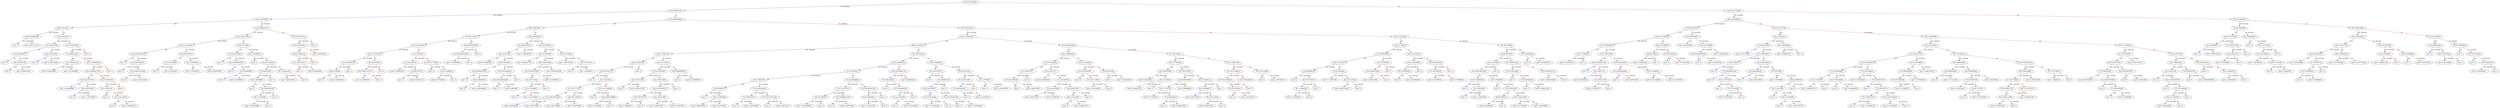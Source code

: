 digraph {
	graph [rankdir=UT]
	0 [label="f5<0.502143264"]
	0 -> 1 [label="yes, missing" color="#0000FF"]
	0 -> 2 [label=no color="#FF0000"]
	1 [label="f7<0.657963216"]
	1 -> 3 [label="yes, missing" color="#0000FF"]
	1 -> 4 [label=no color="#FF0000"]
	3 [label="f3<0.214875892"]
	3 -> 7 [label=yes color="#0000FF"]
	3 -> 8 [label="no, missing" color="#FF0000"]
	7 [label="f6<0.104142271"]
	7 -> 15 [label="yes, missing" color="#0000FF"]
	7 -> 16 [label=no color="#FF0000"]
	15 [label="f4<0.0025660228"]
	15 -> 31 [label="yes, missing" color="#0000FF"]
	15 -> 32 [label=no color="#FF0000"]
	31 [label="leaf=-0"]
	32 [label="leaf=0.0921112373"]
	16 [label="f12<94.6195755"]
	16 -> 33 [label="yes, missing" color="#0000FF"]
	16 -> 34 [label=no color="#FF0000"]
	33 [label="f7<0.64074558"]
	33 -> 63 [label=yes color="#0000FF"]
	33 -> 64 [label="no, missing" color="#FF0000"]
	63 [label="f5<0.265566915"]
	63 -> 117 [label=yes color="#0000FF"]
	63 -> 118 [label="no, missing" color="#FF0000"]
	117 [label="leaf=-0"]
	118 [label="f12<40.6219788"]
	118 -> 197 [label=yes color="#0000FF"]
	118 -> 198 [label="no, missing" color="#FF0000"]
	197 [label="leaf=-0"]
	198 [label="leaf=-0.285433561"]
	64 [label="f9<-4.81232786"]
	64 -> 119 [label=yes color="#0000FF"]
	64 -> 120 [label="no, missing" color="#FF0000"]
	119 [label="leaf=-0"]
	120 [label="leaf=0.0245702602"]
	34 [label="f4<0.124941684"]
	34 -> 65 [label="yes, missing" color="#0000FF"]
	34 -> 66 [label=no color="#FF0000"]
	65 [label="f7<0.600331247"]
	65 -> 121 [label=yes color="#0000FF"]
	65 -> 122 [label="no, missing" color="#FF0000"]
	121 [label="f5<0.356188118"]
	121 -> 199 [label="yes, missing" color="#0000FF"]
	121 -> 200 [label=no color="#FF0000"]
	199 [label="leaf=-0.443456978"]
	200 [label="leaf=-0.411920488"]
	122 [label="f4<0.0743989348"]
	122 -> 201 [label="yes, missing" color="#0000FF"]
	122 -> 202 [label=no color="#FF0000"]
	201 [label="f10<0.00948575232"]
	201 -> 285 [label=yes color="#0000FF"]
	201 -> 286 [label="no, missing" color="#FF0000"]
	285 [label="f4<0.0421357155"]
	285 -> 393 [label=yes color="#0000FF"]
	285 -> 394 [label="no, missing" color="#FF0000"]
	393 [label="leaf=-0.400959998"]
	394 [label="f6<0.267795593"]
	394 -> 469 [label="yes, missing" color="#0000FF"]
	394 -> 470 [label=no color="#FF0000"]
	469 [label="leaf=-0"]
	470 [label="leaf=-0.178155646"]
	286 [label="f4<0.025585169"]
	286 -> 395 [label="yes, missing" color="#0000FF"]
	286 -> 396 [label=no color="#FF0000"]
	395 [label="f6<0.15812324"]
	395 -> 471 [label=yes color="#0000FF"]
	395 -> 472 [label="no, missing" color="#FF0000"]
	471 [label="leaf=-0"]
	472 [label="f12<116.153419"]
	472 -> 527 [label=yes color="#0000FF"]
	472 -> 528 [label="no, missing" color="#FF0000"]
	527 [label="leaf=-0"]
	528 [label="leaf=-0.308493912"]
	396 [label="leaf=-0"]
	202 [label="leaf=-0"]
	66 [label="leaf=-0"]
	8 [label="f4<0.0939463377"]
	8 -> 17 [label="yes, missing" color="#0000FF"]
	8 -> 18 [label=no color="#FF0000"]
	17 [label="f5<0.225357443"]
	17 -> 35 [label="yes, missing" color="#0000FF"]
	17 -> 36 [label=no color="#FF0000"]
	35 [label="f6<0.114118338"]
	35 -> 67 [label=yes color="#0000FF"]
	35 -> 68 [label="no, missing" color="#FF0000"]
	67 [label="f4<0.00109207188"]
	67 -> 123 [label=yes color="#0000FF"]
	67 -> 124 [label="no, missing" color="#FF0000"]
	123 [label="leaf=-0"]
	124 [label="f12<244.068787"]
	124 -> 203 [label="yes, missing" color="#0000FF"]
	124 -> 204 [label=no color="#FF0000"]
	203 [label="leaf=-0"]
	204 [label="f10<0.000515813881"]
	204 -> 287 [label="yes, missing" color="#0000FF"]
	204 -> 288 [label=no color="#FF0000"]
	287 [label="leaf=-0"]
	288 [label="leaf=0.332223356"]
	68 [label="f0<198.455414"]
	68 -> 125 [label=yes color="#0000FF"]
	68 -> 126 [label="no, missing" color="#FF0000"]
	125 [label="f7<0.552236497"]
	125 -> 205 [label="yes, missing" color="#0000FF"]
	125 -> 206 [label=no color="#FF0000"]
	205 [label="leaf=-0"]
	206 [label="leaf=0.183328971"]
	126 [label="f9<-5.38350534"]
	126 -> 207 [label=yes color="#0000FF"]
	126 -> 208 [label="no, missing" color="#FF0000"]
	207 [label="leaf=-0.126766875"]
	208 [label="leaf=0.0042576897"]
	36 [label="f0<87.3213882"]
	36 -> 69 [label=yes color="#0000FF"]
	36 -> 70 [label="no, missing" color="#FF0000"]
	69 [label="f7<0.612362564"]
	69 -> 127 [label=yes color="#0000FF"]
	69 -> 128 [label="no, missing" color="#FF0000"]
	127 [label="leaf=-0"]
	128 [label="f4<0.00606654957"]
	128 -> 209 [label=yes color="#0000FF"]
	128 -> 210 [label="no, missing" color="#FF0000"]
	209 [label="leaf=-0"]
	210 [label="f3<0.445685089"]
	210 -> 289 [label=yes color="#0000FF"]
	210 -> 290 [label="no, missing" color="#FF0000"]
	289 [label="leaf=-0"]
	290 [label="leaf=0.321066827"]
	70 [label="f6<0.155399531"]
	70 -> 129 [label="yes, missing" color="#0000FF"]
	70 -> 130 [label=no color="#FF0000"]
	129 [label="leaf=-0"]
	130 [label="f0<231.885635"]
	130 -> 211 [label="yes, missing" color="#0000FF"]
	130 -> 212 [label=no color="#FF0000"]
	211 [label="f7<0.64074558"]
	211 -> 291 [label="yes, missing" color="#0000FF"]
	211 -> 292 [label=no color="#FF0000"]
	291 [label="f6<0.190856069"]
	291 -> 397 [label=yes color="#0000FF"]
	291 -> 398 [label="no, missing" color="#FF0000"]
	397 [label="leaf=-0"]
	398 [label="f4<0.0647801682"]
	398 -> 473 [label="yes, missing" color="#0000FF"]
	398 -> 474 [label=no color="#FF0000"]
	473 [label="f9<-1.51458406"]
	473 -> 529 [label="yes, missing" color="#0000FF"]
	473 -> 530 [label=no color="#FF0000"]
	529 [label="leaf=-0.356676966"]
	530 [label="leaf=-0"]
	474 [label="leaf=-0"]
	292 [label="leaf=-0"]
	212 [label="f9<-3.90394449"]
	212 -> 293 [label="yes, missing" color="#0000FF"]
	212 -> 294 [label=no color="#FF0000"]
	293 [label="leaf=-0.401010424"]
	294 [label="leaf=-0"]
	18 [label="f12<5697.84131"]
	18 -> 37 [label="yes, missing" color="#0000FF"]
	18 -> 38 [label=no color="#FF0000"]
	37 [label="f4<0.154405951"]
	37 -> 71 [label=yes color="#0000FF"]
	37 -> 72 [label="no, missing" color="#FF0000"]
	71 [label="f6<0.414928138"]
	71 -> 131 [label="yes, missing" color="#0000FF"]
	71 -> 132 [label=no color="#FF0000"]
	131 [label="f3<0.282132357"]
	131 -> 213 [label="yes, missing" color="#0000FF"]
	131 -> 214 [label=no color="#FF0000"]
	213 [label="leaf=-0"]
	214 [label="leaf=0.232828498"]
	132 [label="leaf=-0"]
	72 [label="leaf=0.395578384"]
	38 [label="leaf=-0"]
	4 [label="f3<0.00285699428"]
	4 -> 9 [label=yes color="#0000FF"]
	4 -> 10 [label="no, missing" color="#FF0000"]
	9 [label="f6<0.109979011"]
	9 -> 19 [label="yes, missing" color="#0000FF"]
	9 -> 20 [label=no color="#FF0000"]
	19 [label="f12<563.512451"]
	19 -> 39 [label="yes, missing" color="#0000FF"]
	19 -> 40 [label=no color="#FF0000"]
	39 [label="f0<212.697525"]
	39 -> 73 [label="yes, missing" color="#0000FF"]
	39 -> 74 [label=no color="#FF0000"]
	73 [label="f12<157.823029"]
	73 -> 133 [label="yes, missing" color="#0000FF"]
	73 -> 134 [label=no color="#FF0000"]
	133 [label="f7<0.794355154"]
	133 -> 215 [label="yes, missing" color="#0000FF"]
	133 -> 216 [label=no color="#FF0000"]
	215 [label="f0<64.4129486"]
	215 -> 295 [label=yes color="#0000FF"]
	215 -> 296 [label="no, missing" color="#FF0000"]
	295 [label="leaf=-0"]
	296 [label="leaf=0.244683295"]
	216 [label="leaf=-0"]
	134 [label="f0<208.070953"]
	134 -> 217 [label="yes, missing" color="#0000FF"]
	134 -> 218 [label=no color="#FF0000"]
	217 [label="f4<0.00091414724"]
	217 -> 297 [label=yes color="#0000FF"]
	217 -> 298 [label="no, missing" color="#FF0000"]
	297 [label="leaf=-0.149399415"]
	298 [label="leaf=-0"]
	218 [label="leaf=-0"]
	74 [label="f7<0.8029477"]
	74 -> 135 [label="yes, missing" color="#0000FF"]
	74 -> 136 [label=no color="#FF0000"]
	135 [label="f12<204.865143"]
	135 -> 219 [label="yes, missing" color="#0000FF"]
	135 -> 220 [label=no color="#FF0000"]
	219 [label="leaf=0.378943056"]
	220 [label="f0<249.181702"]
	220 -> 299 [label="yes, missing" color="#0000FF"]
	220 -> 300 [label=no color="#FF0000"]
	299 [label="leaf=-0"]
	300 [label="leaf=0.297191143"]
	136 [label="f3<0.00131776405"]
	136 -> 221 [label="yes, missing" color="#0000FF"]
	136 -> 222 [label=no color="#FF0000"]
	221 [label="leaf=-0"]
	222 [label="f12<357.898529"]
	222 -> 301 [label="yes, missing" color="#0000FF"]
	222 -> 302 [label=no color="#FF0000"]
	301 [label="leaf=0.197950229"]
	302 [label="leaf=-0"]
	40 [label="f3<0.00165287009"]
	40 -> 75 [label="yes, missing" color="#0000FF"]
	40 -> 76 [label=no color="#FF0000"]
	75 [label="f4<0.000540323905"]
	75 -> 137 [label="yes, missing" color="#0000FF"]
	75 -> 138 [label=no color="#FF0000"]
	137 [label="leaf=-0.257559448"]
	138 [label="leaf=-0"]
	76 [label="leaf=-0"]
	20 [label="f12<64.6858978"]
	20 -> 41 [label="yes, missing" color="#0000FF"]
	20 -> 42 [label=no color="#FF0000"]
	41 [label="f7<0.800729275"]
	41 -> 77 [label=yes color="#0000FF"]
	41 -> 78 [label="no, missing" color="#FF0000"]
	77 [label="f12<33.001152"]
	77 -> 139 [label=yes color="#0000FF"]
	77 -> 140 [label="no, missing" color="#FF0000"]
	139 [label="leaf=0.278066278"]
	140 [label="f0<85.4499054"]
	140 -> 223 [label=yes color="#0000FF"]
	140 -> 224 [label="no, missing" color="#FF0000"]
	223 [label="f4<0.000480530318"]
	223 -> 303 [label=yes color="#0000FF"]
	223 -> 304 [label="no, missing" color="#FF0000"]
	303 [label="leaf=-0"]
	304 [label="f6<0.184999079"]
	304 -> 399 [label=yes color="#0000FF"]
	304 -> 400 [label="no, missing" color="#FF0000"]
	399 [label="leaf=-0"]
	400 [label="leaf=-0.0815592632"]
	224 [label="f4<0.00128385425"]
	224 -> 305 [label="yes, missing" color="#0000FF"]
	224 -> 306 [label=no color="#FF0000"]
	305 [label="f4<0.000294942409"]
	305 -> 401 [label=yes color="#0000FF"]
	305 -> 402 [label="no, missing" color="#FF0000"]
	401 [label="leaf=-0"]
	402 [label="leaf=0.14863959"]
	306 [label="leaf=-0"]
	78 [label="leaf=-0.328861207"]
	42 [label="f12<169.650253"]
	42 -> 79 [label="yes, missing" color="#0000FF"]
	42 -> 80 [label=no color="#FF0000"]
	79 [label="f11<79.1487503"]
	79 -> 141 [label=yes color="#0000FF"]
	79 -> 142 [label="no, missing" color="#FF0000"]
	141 [label="leaf=-0.282627702"]
	142 [label="f6<0.294954449"]
	142 -> 225 [label="yes, missing" color="#0000FF"]
	142 -> 226 [label=no color="#FF0000"]
	225 [label="f3<0.00165287009"]
	225 -> 307 [label=yes color="#0000FF"]
	225 -> 308 [label="no, missing" color="#FF0000"]
	307 [label="f0<184.733826"]
	307 -> 403 [label="yes, missing" color="#0000FF"]
	307 -> 404 [label=no color="#FF0000"]
	403 [label="f11<116.108963"]
	403 -> 475 [label=yes color="#0000FF"]
	403 -> 476 [label="no, missing" color="#FF0000"]
	475 [label="leaf=-0"]
	476 [label="leaf=-0.130148843"]
	404 [label="leaf=-0"]
	308 [label="leaf=0.0135660553"]
	226 [label="leaf=-0.0893381536"]
	80 [label="f0<184.733826"]
	80 -> 143 [label="yes, missing" color="#0000FF"]
	80 -> 144 [label=no color="#FF0000"]
	143 [label="leaf=-0.392701238"]
	144 [label="f12<703.913147"]
	144 -> 227 [label="yes, missing" color="#0000FF"]
	144 -> 228 [label=no color="#FF0000"]
	227 [label="leaf=-0"]
	228 [label="leaf=-0.32984075"]
	10 [label="f6<0.360725611"]
	10 -> 21 [label="yes, missing" color="#0000FF"]
	10 -> 22 [label=no color="#FF0000"]
	21 [label="f4<0.0128029557"]
	21 -> 43 [label=yes color="#0000FF"]
	21 -> 44 [label="no, missing" color="#FF0000"]
	43 [label="f6<0.211629078"]
	43 -> 81 [label="yes, missing" color="#0000FF"]
	43 -> 82 [label=no color="#FF0000"]
	81 [label="f5<0.115995146"]
	81 -> 145 [label=yes color="#0000FF"]
	81 -> 146 [label="no, missing" color="#FF0000"]
	145 [label="f12<22340.8457"]
	145 -> 229 [label="yes, missing" color="#0000FF"]
	145 -> 230 [label=no color="#FF0000"]
	229 [label="f7<0.671652734"]
	229 -> 309 [label="yes, missing" color="#0000FF"]
	229 -> 310 [label=no color="#FF0000"]
	309 [label="leaf=-0"]
	310 [label="f11<581.84021"]
	310 -> 405 [label="yes, missing" color="#0000FF"]
	310 -> 406 [label=no color="#FF0000"]
	405 [label="f11<191.717514"]
	405 -> 477 [label=yes color="#0000FF"]
	405 -> 478 [label="no, missing" color="#FF0000"]
	477 [label="f3<0.00633584289"]
	477 -> 531 [label="yes, missing" color="#0000FF"]
	477 -> 532 [label=no color="#FF0000"]
	531 [label="leaf=0.289432496"]
	532 [label="leaf=0.392779887"]
	478 [label="f12<851.756653"]
	478 -> 533 [label="yes, missing" color="#0000FF"]
	478 -> 534 [label=no color="#FF0000"]
	533 [label="leaf=0.407180846"]
	534 [label="leaf=0.380578488"]
	406 [label="f3<0.0511368029"]
	406 -> 479 [label="yes, missing" color="#0000FF"]
	406 -> 480 [label=no color="#FF0000"]
	479 [label="leaf=-0"]
	480 [label="f6<0.0695168898"]
	480 -> 535 [label="yes, missing" color="#0000FF"]
	480 -> 536 [label=no color="#FF0000"]
	535 [label="leaf=0.33518824"]
	536 [label="leaf=-0"]
	230 [label="leaf=-0"]
	146 [label="f0<514.319519"]
	146 -> 231 [label="yes, missing" color="#0000FF"]
	146 -> 232 [label=no color="#FF0000"]
	231 [label="f7<0.677809298"]
	231 -> 311 [label="yes, missing" color="#0000FF"]
	231 -> 312 [label=no color="#FF0000"]
	311 [label="f12<185.411652"]
	311 -> 407 [label="yes, missing" color="#0000FF"]
	311 -> 408 [label=no color="#FF0000"]
	407 [label="leaf=-0"]
	408 [label="leaf=-0.0455137827"]
	312 [label="f12<1507.56384"]
	312 -> 409 [label="yes, missing" color="#0000FF"]
	312 -> 410 [label=no color="#FF0000"]
	409 [label="f4<0.00139020337"]
	409 -> 481 [label="yes, missing" color="#0000FF"]
	409 -> 482 [label=no color="#FF0000"]
	481 [label="f7<0.947567701"]
	481 -> 537 [label="yes, missing" color="#0000FF"]
	481 -> 538 [label=no color="#FF0000"]
	537 [label="leaf=0.30884245"]
	538 [label="leaf=-0"]
	482 [label="f12<162.470551"]
	482 -> 539 [label="yes, missing" color="#0000FF"]
	482 -> 540 [label=no color="#FF0000"]
	539 [label="leaf=0.389314383"]
	540 [label="leaf=0.331977874"]
	410 [label="leaf=-0"]
	232 [label="f6<0.0806486905"]
	232 -> 313 [label="yes, missing" color="#0000FF"]
	232 -> 314 [label=no color="#FF0000"]
	313 [label="leaf=-0"]
	314 [label="leaf=-0.276498497"]
	82 [label="f0<108.762352"]
	82 -> 147 [label="yes, missing" color="#0000FF"]
	82 -> 148 [label=no color="#FF0000"]
	147 [label="f3<0.429954618"]
	147 -> 233 [label="yes, missing" color="#0000FF"]
	147 -> 234 [label=no color="#FF0000"]
	233 [label="f12<78.970253"]
	233 -> 315 [label="yes, missing" color="#0000FF"]
	233 -> 316 [label=no color="#FF0000"]
	315 [label="f7<0.796452641"]
	315 -> 411 [label=yes color="#0000FF"]
	315 -> 412 [label="no, missing" color="#FF0000"]
	411 [label="f0<35.806572"]
	411 -> 483 [label="yes, missing" color="#0000FF"]
	411 -> 484 [label=no color="#FF0000"]
	483 [label="leaf=-0"]
	484 [label="f12<37.4066849"]
	484 -> 541 [label="yes, missing" color="#0000FF"]
	484 -> 542 [label=no color="#FF0000"]
	541 [label="leaf=0.389357805"]
	542 [label="leaf=0.263744891"]
	412 [label="f3<0.0226214994"]
	412 -> 485 [label="yes, missing" color="#0000FF"]
	412 -> 486 [label=no color="#FF0000"]
	485 [label="f7<0.909245551"]
	485 -> 543 [label="yes, missing" color="#0000FF"]
	485 -> 544 [label=no color="#FF0000"]
	543 [label="leaf=-0"]
	544 [label="leaf=-0.229395509"]
	486 [label="f4<0.00118411554"]
	486 -> 545 [label="yes, missing" color="#0000FF"]
	486 -> 546 [label=no color="#FF0000"]
	545 [label="leaf=-0"]
	546 [label="leaf=0.18237251"]
	316 [label="f5<0.281458944"]
	316 -> 413 [label="yes, missing" color="#0000FF"]
	316 -> 414 [label=no color="#FF0000"]
	413 [label="f7<0.719187796"]
	413 -> 487 [label="yes, missing" color="#0000FF"]
	413 -> 488 [label=no color="#FF0000"]
	487 [label="f0<76.1498795"]
	487 -> 547 [label="yes, missing" color="#0000FF"]
	487 -> 548 [label=no color="#FF0000"]
	547 [label="leaf=-0.0334586687"]
	548 [label="leaf=-0"]
	488 [label="f3<0.00886922795"]
	488 -> 549 [label="yes, missing" color="#0000FF"]
	488 -> 550 [label=no color="#FF0000"]
	549 [label="leaf=-0"]
	550 [label="leaf=0.186671808"]
	414 [label="f4<0.00785304792"]
	414 -> 489 [label="yes, missing" color="#0000FF"]
	414 -> 490 [label=no color="#FF0000"]
	489 [label="f5<0.39638263"]
	489 -> 551 [label="yes, missing" color="#0000FF"]
	489 -> 552 [label=no color="#FF0000"]
	551 [label="leaf=-0.175219357"]
	552 [label="leaf=-0"]
	490 [label="leaf=-0"]
	234 [label="f4<0.00336847105"]
	234 -> 317 [label="yes, missing" color="#0000FF"]
	234 -> 318 [label=no color="#FF0000"]
	317 [label="f7<0.698126853"]
	317 -> 415 [label="yes, missing" color="#0000FF"]
	317 -> 416 [label=no color="#FF0000"]
	415 [label="leaf=-0"]
	416 [label="f5<0.368908018"]
	416 -> 491 [label="yes, missing" color="#0000FF"]
	416 -> 492 [label=no color="#FF0000"]
	491 [label="f12<22.4570465"]
	491 -> 553 [label=yes color="#0000FF"]
	491 -> 554 [label="no, missing" color="#FF0000"]
	553 [label="leaf=-0"]
	554 [label="leaf=0.341256052"]
	492 [label="leaf=-0"]
	318 [label="leaf=0.408083022"]
	148 [label="f3<0.145268559"]
	148 -> 235 [label=yes color="#0000FF"]
	148 -> 236 [label="no, missing" color="#FF0000"]
	235 [label="f12<162.470551"]
	235 -> 319 [label="yes, missing" color="#0000FF"]
	235 -> 320 [label=no color="#FF0000"]
	319 [label="leaf=-0"]
	320 [label="f7<0.869041324"]
	320 -> 417 [label="yes, missing" color="#0000FF"]
	320 -> 418 [label=no color="#FF0000"]
	417 [label="f6<0.256155878"]
	417 -> 493 [label=yes color="#0000FF"]
	417 -> 494 [label="no, missing" color="#FF0000"]
	493 [label="f12<3724.04248"]
	493 -> 555 [label="yes, missing" color="#0000FF"]
	493 -> 556 [label=no color="#FF0000"]
	555 [label="leaf=-0.172824636"]
	556 [label="leaf=-0"]
	494 [label="f3<0.00335253729"]
	494 -> 557 [label="yes, missing" color="#0000FF"]
	494 -> 558 [label=no color="#FF0000"]
	557 [label="leaf=-0"]
	558 [label="leaf=-0.375486404"]
	418 [label="leaf=-0"]
	236 [label="f0<210.351349"]
	236 -> 321 [label="yes, missing" color="#0000FF"]
	236 -> 322 [label=no color="#FF0000"]
	321 [label="f5<0.349101871"]
	321 -> 419 [label="yes, missing" color="#0000FF"]
	321 -> 420 [label=no color="#FF0000"]
	419 [label="f7<0.681449234"]
	419 -> 495 [label="yes, missing" color="#0000FF"]
	419 -> 496 [label=no color="#FF0000"]
	495 [label="leaf=-0"]
	496 [label="leaf=0.323462307"]
	420 [label="leaf=-0"]
	322 [label="f3<1.15788507"]
	322 -> 421 [label=yes color="#0000FF"]
	322 -> 422 [label="no, missing" color="#FF0000"]
	421 [label="leaf=-0"]
	422 [label="leaf=-0.108657956"]
	44 [label="f3<0.0970644802"]
	44 -> 83 [label=yes color="#0000FF"]
	44 -> 84 [label="no, missing" color="#FF0000"]
	83 [label="f6<0.289895594"]
	83 -> 149 [label="yes, missing" color="#0000FF"]
	83 -> 150 [label=no color="#FF0000"]
	149 [label="f7<0.677809298"]
	149 -> 237 [label=yes color="#0000FF"]
	149 -> 238 [label="no, missing" color="#FF0000"]
	237 [label="f12<180.207611"]
	237 -> 323 [label="yes, missing" color="#0000FF"]
	237 -> 324 [label=no color="#FF0000"]
	323 [label="f4<0.0183697809"]
	323 -> 423 [label=yes color="#0000FF"]
	323 -> 424 [label="no, missing" color="#FF0000"]
	423 [label="leaf=-0"]
	424 [label="leaf=0.188182786"]
	324 [label="leaf=-0"]
	238 [label="f6<0.16877377"]
	238 -> 325 [label=yes color="#0000FF"]
	238 -> 326 [label="no, missing" color="#FF0000"]
	325 [label="leaf=0.404192954"]
	326 [label="f11<129.688782"]
	326 -> 425 [label="yes, missing" color="#0000FF"]
	326 -> 426 [label=no color="#FF0000"]
	425 [label="f12<80.4563828"]
	425 -> 497 [label="yes, missing" color="#0000FF"]
	425 -> 498 [label=no color="#FF0000"]
	497 [label="leaf=0.394783378"]
	498 [label="leaf=0.331990361"]
	426 [label="f5<0.205672041"]
	426 -> 499 [label=yes color="#0000FF"]
	426 -> 500 [label="no, missing" color="#FF0000"]
	499 [label="f6<0.171452567"]
	499 -> 559 [label=yes color="#0000FF"]
	499 -> 560 [label="no, missing" color="#FF0000"]
	559 [label="leaf=-0"]
	560 [label="leaf=0.144681707"]
	500 [label="leaf=-0"]
	150 [label="f12<151.023453"]
	150 -> 239 [label="yes, missing" color="#0000FF"]
	150 -> 240 [label=no color="#FF0000"]
	239 [label="f3<0.0253851861"]
	239 -> 327 [label=yes color="#0000FF"]
	239 -> 328 [label="no, missing" color="#FF0000"]
	327 [label="leaf=-0"]
	328 [label="f7<0.811715901"]
	328 -> 427 [label="yes, missing" color="#0000FF"]
	328 -> 428 [label=no color="#FF0000"]
	427 [label="leaf=0.321234494"]
	428 [label="leaf=-0"]
	240 [label="f0<84.6162186"]
	240 -> 329 [label="yes, missing" color="#0000FF"]
	240 -> 330 [label=no color="#FF0000"]
	329 [label="leaf=-0"]
	330 [label="leaf=-0.180264503"]
	84 [label="f11<581.84021"]
	84 -> 151 [label="yes, missing" color="#0000FF"]
	84 -> 152 [label=no color="#FF0000"]
	151 [label="f3<0.177297488"]
	151 -> 241 [label=yes color="#0000FF"]
	151 -> 242 [label="no, missing" color="#FF0000"]
	241 [label="f6<0.248743683"]
	241 -> 331 [label="yes, missing" color="#0000FF"]
	241 -> 332 [label=no color="#FF0000"]
	331 [label="leaf=0.404262632"]
	332 [label="f0<110.186218"]
	332 -> 429 [label="yes, missing" color="#0000FF"]
	332 -> 430 [label=no color="#FF0000"]
	429 [label="leaf=0.360801518"]
	430 [label="leaf=-0"]
	242 [label="f12<765.315552"]
	242 -> 333 [label="yes, missing" color="#0000FF"]
	242 -> 334 [label=no color="#FF0000"]
	333 [label="f4<0.0406486876"]
	333 -> 431 [label="yes, missing" color="#0000FF"]
	333 -> 432 [label=no color="#FF0000"]
	431 [label="f0<137.274734"]
	431 -> 501 [label="yes, missing" color="#0000FF"]
	431 -> 502 [label=no color="#FF0000"]
	501 [label="leaf=0.417786419"]
	502 [label="f7<0.669246018"]
	502 -> 561 [label="yes, missing" color="#0000FF"]
	502 -> 562 [label=no color="#FF0000"]
	561 [label="leaf=-0"]
	562 [label="leaf=0.406833559"]
	432 [label="leaf=0.408968002"]
	334 [label="f6<0.320294112"]
	334 -> 433 [label="yes, missing" color="#0000FF"]
	334 -> 434 [label=no color="#FF0000"]
	433 [label="f6<0.184999079"]
	433 -> 503 [label="yes, missing" color="#0000FF"]
	433 -> 504 [label=no color="#FF0000"]
	503 [label="leaf=0.407425195"]
	504 [label="f0<410.017029"]
	504 -> 563 [label="yes, missing" color="#0000FF"]
	504 -> 564 [label=no color="#FF0000"]
	563 [label="leaf=0.346007198"]
	564 [label="leaf=-0"]
	434 [label="leaf=-0"]
	152 [label="f6<0.108037807"]
	152 -> 243 [label="yes, missing" color="#0000FF"]
	152 -> 244 [label=no color="#FF0000"]
	243 [label="f4<0.0217369422"]
	243 -> 335 [label="yes, missing" color="#0000FF"]
	243 -> 336 [label=no color="#FF0000"]
	335 [label="f6<0.0634336248"]
	335 -> 435 [label="yes, missing" color="#0000FF"]
	335 -> 436 [label=no color="#FF0000"]
	435 [label="f9<-8.57425404"]
	435 -> 505 [label=yes color="#0000FF"]
	435 -> 506 [label="no, missing" color="#FF0000"]
	505 [label="leaf=-0"]
	506 [label="leaf=0.245425314"]
	436 [label="leaf=-0"]
	336 [label="leaf=0.404282361"]
	244 [label="f5<0.122115068"]
	244 -> 337 [label=yes color="#0000FF"]
	244 -> 338 [label="no, missing" color="#FF0000"]
	337 [label="leaf=-0"]
	338 [label="leaf=-0.330792874"]
	22 [label="f3<0.131429166"]
	22 -> 45 [label=yes color="#0000FF"]
	22 -> 46 [label="no, missing" color="#FF0000"]
	45 [label="f12<51.438015"]
	45 -> 85 [label="yes, missing" color="#0000FF"]
	45 -> 86 [label=no color="#FF0000"]
	85 [label="f7<0.788502097"]
	85 -> 153 [label=yes color="#0000FF"]
	85 -> 154 [label="no, missing" color="#FF0000"]
	153 [label="f12<34.114315"]
	153 -> 245 [label="yes, missing" color="#0000FF"]
	153 -> 246 [label=no color="#FF0000"]
	245 [label="f0<26.8958149"]
	245 -> 339 [label="yes, missing" color="#0000FF"]
	245 -> 340 [label=no color="#FF0000"]
	339 [label="leaf=-0"]
	340 [label="f6<0.471363157"]
	340 -> 437 [label="yes, missing" color="#0000FF"]
	340 -> 438 [label=no color="#FF0000"]
	437 [label="f9<-3.39889145"]
	437 -> 507 [label="yes, missing" color="#0000FF"]
	437 -> 508 [label=no color="#FF0000"]
	507 [label="leaf=0.321926832"]
	508 [label="leaf=-0"]
	438 [label="leaf=-0"]
	246 [label="f0<42.5030441"]
	246 -> 341 [label="yes, missing" color="#0000FF"]
	246 -> 342 [label=no color="#FF0000"]
	341 [label="leaf=-0.113807708"]
	342 [label="f6<0.421218425"]
	342 -> 439 [label=yes color="#0000FF"]
	342 -> 440 [label="no, missing" color="#FF0000"]
	439 [label="leaf=0.0865793452"]
	440 [label="leaf=-0"]
	154 [label="f12<50.3568039"]
	154 -> 247 [label=yes color="#0000FF"]
	154 -> 248 [label="no, missing" color="#FF0000"]
	247 [label="f3<0.0536159649"]
	247 -> 343 [label=yes color="#0000FF"]
	247 -> 344 [label="no, missing" color="#FF0000"]
	343 [label="leaf=-0.291329741"]
	344 [label="leaf=-0"]
	248 [label="leaf=-0"]
	86 [label="f12<93.0330124"]
	86 -> 155 [label="yes, missing" color="#0000FF"]
	86 -> 156 [label=no color="#FF0000"]
	155 [label="f3<0.0724200681"]
	155 -> 249 [label="yes, missing" color="#0000FF"]
	155 -> 250 [label=no color="#FF0000"]
	249 [label="f6<0.380506456"]
	249 -> 345 [label=yes color="#0000FF"]
	249 -> 346 [label="no, missing" color="#FF0000"]
	345 [label="leaf=-0"]
	346 [label="leaf=-0.286039919"]
	250 [label="leaf=-0"]
	156 [label="f6<0.646930635"]
	156 -> 251 [label="yes, missing" color="#0000FF"]
	156 -> 252 [label=no color="#FF0000"]
	251 [label="f12<247.683426"]
	251 -> 347 [label="yes, missing" color="#0000FF"]
	251 -> 348 [label=no color="#FF0000"]
	347 [label="leaf=-0.327788651"]
	348 [label="leaf=-0.377809852"]
	252 [label="leaf=-0"]
	46 [label="f0<266.758636"]
	46 -> 87 [label="yes, missing" color="#0000FF"]
	46 -> 88 [label=no color="#FF0000"]
	87 [label="f0<92.6873016"]
	87 -> 157 [label="yes, missing" color="#0000FF"]
	87 -> 158 [label=no color="#FF0000"]
	157 [label="f3<41.8418655"]
	157 -> 253 [label="yes, missing" color="#0000FF"]
	157 -> 254 [label=no color="#FF0000"]
	253 [label="f4<0.000749203085"]
	253 -> 349 [label=yes color="#0000FF"]
	253 -> 350 [label="no, missing" color="#FF0000"]
	349 [label="f7<0.709258199"]
	349 -> 441 [label="yes, missing" color="#0000FF"]
	349 -> 442 [label=no color="#FF0000"]
	441 [label="leaf=-0"]
	442 [label="f3<1.26724064"]
	442 -> 509 [label="yes, missing" color="#0000FF"]
	442 -> 510 [label=no color="#FF0000"]
	509 [label="leaf=-0"]
	510 [label="leaf=0.128496185"]
	350 [label="f3<0.145268559"]
	350 -> 443 [label=yes color="#0000FF"]
	350 -> 444 [label="no, missing" color="#FF0000"]
	443 [label="leaf=-0"]
	444 [label="f3<0.50935483"]
	444 -> 511 [label=yes color="#0000FF"]
	444 -> 512 [label="no, missing" color="#FF0000"]
	511 [label="f0<80.5808411"]
	511 -> 565 [label="yes, missing" color="#0000FF"]
	511 -> 566 [label=no color="#FF0000"]
	565 [label="leaf=0.353490621"]
	566 [label="leaf=-0"]
	512 [label="f4<0.100234978"]
	512 -> 567 [label="yes, missing" color="#0000FF"]
	512 -> 568 [label=no color="#FF0000"]
	567 [label="leaf=0.417054266"]
	568 [label="leaf=0.403678685"]
	254 [label="leaf=-0"]
	158 [label="f5<0.389340162"]
	158 -> 255 [label="yes, missing" color="#0000FF"]
	158 -> 256 [label=no color="#FF0000"]
	255 [label="f3<0.214875892"]
	255 -> 351 [label=yes color="#0000FF"]
	255 -> 352 [label="no, missing" color="#FF0000"]
	351 [label="leaf=-0"]
	352 [label="f7<0.681449234"]
	352 -> 445 [label=yes color="#0000FF"]
	352 -> 446 [label="no, missing" color="#FF0000"]
	445 [label="leaf=-0"]
	446 [label="leaf=0.349622399"]
	256 [label="f4<0.0363915116"]
	256 -> 353 [label=yes color="#0000FF"]
	256 -> 354 [label="no, missing" color="#FF0000"]
	353 [label="leaf=-0.0049028229"]
	354 [label="leaf=-0"]
	88 [label="f5<0.294938624"]
	88 -> 159 [label=yes color="#0000FF"]
	88 -> 160 [label="no, missing" color="#FF0000"]
	159 [label="leaf=-0"]
	160 [label="leaf=-0.222643703"]
	2 [label="f4<0.0470134206"]
	2 -> 5 [label="yes, missing" color="#0000FF"]
	2 -> 6 [label=no color="#FF0000"]
	5 [label="f6<0.252506852"]
	5 -> 11 [label="yes, missing" color="#0000FF"]
	5 -> 12 [label=no color="#FF0000"]
	11 [label="f7<0.923170567"]
	11 -> 23 [label=yes color="#0000FF"]
	11 -> 24 [label="no, missing" color="#FF0000"]
	23 [label="f12<1033.09558"]
	23 -> 47 [label="yes, missing" color="#0000FF"]
	23 -> 48 [label=no color="#FF0000"]
	47 [label="f7<0.654638886"]
	47 -> 89 [label=yes color="#0000FF"]
	47 -> 90 [label="no, missing" color="#FF0000"]
	89 [label="f0<177.862183"]
	89 -> 161 [label="yes, missing" color="#0000FF"]
	89 -> 162 [label=no color="#FF0000"]
	161 [label="leaf=-0.167003393"]
	162 [label="leaf=-0"]
	90 [label="f7<0.754015326"]
	90 -> 163 [label=yes color="#0000FF"]
	90 -> 164 [label="no, missing" color="#FF0000"]
	163 [label="f4<0.00162037485"]
	163 -> 257 [label=yes color="#0000FF"]
	163 -> 258 [label="no, missing" color="#FF0000"]
	257 [label="leaf=-0"]
	258 [label="f6<0.16877377"]
	258 -> 355 [label="yes, missing" color="#0000FF"]
	258 -> 356 [label=no color="#FF0000"]
	355 [label="leaf=0.406220526"]
	356 [label="f12<594.317993"]
	356 -> 447 [label="yes, missing" color="#0000FF"]
	356 -> 448 [label=no color="#FF0000"]
	447 [label="leaf=0.371452153"]
	448 [label="leaf=-0"]
	164 [label="f5<0.969320655"]
	164 -> 259 [label=yes color="#0000FF"]
	164 -> 260 [label="no, missing" color="#FF0000"]
	259 [label="f3<0.00380650628"]
	259 -> 357 [label=yes color="#0000FF"]
	259 -> 358 [label="no, missing" color="#FF0000"]
	357 [label="leaf=-0"]
	358 [label="leaf=0.367625535"]
	260 [label="f6<0.155399531"]
	260 -> 359 [label=yes color="#0000FF"]
	260 -> 360 [label="no, missing" color="#FF0000"]
	359 [label="leaf=0.0143749984"]
	360 [label="leaf=-0.317287683"]
	48 [label="f6<0.127290845"]
	48 -> 91 [label="yes, missing" color="#0000FF"]
	48 -> 92 [label=no color="#FF0000"]
	91 [label="f0<836.36853"]
	91 -> 165 [label="yes, missing" color="#0000FF"]
	91 -> 166 [label=no color="#FF0000"]
	165 [label="leaf=0.319590539"]
	166 [label="leaf=-0"]
	92 [label="f0<246.685394"]
	92 -> 167 [label=yes color="#0000FF"]
	92 -> 168 [label="no, missing" color="#FF0000"]
	167 [label="leaf=-0"]
	168 [label="leaf=-0.370216846"]
	24 [label="f5<0.969320655"]
	24 -> 49 [label=yes color="#0000FF"]
	24 -> 50 [label="no, missing" color="#FF0000"]
	49 [label="leaf=0.281658053"]
	50 [label="f12<22.4570465"]
	50 -> 93 [label="yes, missing" color="#0000FF"]
	50 -> 94 [label=no color="#FF0000"]
	93 [label="f10<0.00284009543"]
	93 -> 169 [label=yes color="#0000FF"]
	93 -> 170 [label="no, missing" color="#FF0000"]
	169 [label="leaf=-0"]
	170 [label="leaf=-0.295289725"]
	94 [label="leaf=-0.399287462"]
	12 [label="f6<0.331217706"]
	12 -> 25 [label=yes color="#0000FF"]
	12 -> 26 [label="no, missing" color="#FF0000"]
	25 [label="f0<114.428314"]
	25 -> 51 [label="yes, missing" color="#0000FF"]
	25 -> 52 [label=no color="#FF0000"]
	51 [label="f7<0.64074558"]
	51 -> 95 [label=yes color="#0000FF"]
	51 -> 96 [label="no, missing" color="#FF0000"]
	95 [label="leaf=-0.347375065"]
	96 [label="f7<0.796452641"]
	96 -> 171 [label="yes, missing" color="#0000FF"]
	96 -> 172 [label=no color="#FF0000"]
	171 [label="f0<35.806572"]
	171 -> 261 [label="yes, missing" color="#0000FF"]
	171 -> 262 [label=no color="#FF0000"]
	261 [label="leaf=-0"]
	262 [label="f3<0.00529072341"]
	262 -> 361 [label=yes color="#0000FF"]
	262 -> 362 [label="no, missing" color="#FF0000"]
	361 [label="leaf=-0"]
	362 [label="f9<-6.15337038"]
	362 -> 449 [label="yes, missing" color="#0000FF"]
	362 -> 450 [label=no color="#FF0000"]
	449 [label="leaf=-0"]
	450 [label="f7<0.775150657"]
	450 -> 513 [label="yes, missing" color="#0000FF"]
	450 -> 514 [label=no color="#FF0000"]
	513 [label="leaf=0.307974041"]
	514 [label="leaf=-0"]
	172 [label="f5<0.969320655"]
	172 -> 263 [label="yes, missing" color="#0000FF"]
	172 -> 264 [label=no color="#FF0000"]
	263 [label="f3<0.0924062207"]
	263 -> 363 [label=yes color="#0000FF"]
	263 -> 364 [label="no, missing" color="#FF0000"]
	363 [label="leaf=-0"]
	364 [label="leaf=0.226179957"]
	264 [label="f7<0.9710989"]
	264 -> 365 [label=yes color="#0000FF"]
	264 -> 366 [label="no, missing" color="#FF0000"]
	365 [label="leaf=-0.30706659"]
	366 [label="f0<62.3885689"]
	366 -> 451 [label=yes color="#0000FF"]
	366 -> 452 [label="no, missing" color="#FF0000"]
	451 [label="f9<-5.15921402"]
	451 -> 515 [label=yes color="#0000FF"]
	451 -> 516 [label="no, missing" color="#FF0000"]
	515 [label="leaf=-0"]
	516 [label="f12<9.31209469"]
	516 -> 569 [label=yes color="#0000FF"]
	516 -> 570 [label="no, missing" color="#FF0000"]
	569 [label="leaf=-0"]
	570 [label="leaf=-0.0637705773"]
	452 [label="leaf=-0"]
	52 [label="f9<-3.90394449"]
	52 -> 97 [label="yes, missing" color="#0000FF"]
	52 -> 98 [label=no color="#FF0000"]
	97 [label="leaf=-0.396587193"]
	98 [label="leaf=-0"]
	26 [label="f3<0.138239786"]
	26 -> 53 [label="yes, missing" color="#0000FF"]
	26 -> 54 [label=no color="#FF0000"]
	53 [label="f6<0.421218425"]
	53 -> 99 [label="yes, missing" color="#0000FF"]
	53 -> 100 [label=no color="#FF0000"]
	99 [label="f11<80.7217255"]
	99 -> 173 [label=yes color="#0000FF"]
	99 -> 174 [label="no, missing" color="#FF0000"]
	173 [label="f5<0.969320655"]
	173 -> 265 [label="yes, missing" color="#0000FF"]
	173 -> 266 [label=no color="#FF0000"]
	265 [label="f7<0.644462883"]
	265 -> 367 [label=yes color="#0000FF"]
	265 -> 368 [label="no, missing" color="#FF0000"]
	367 [label="f3<0.131429166"]
	367 -> 453 [label=yes color="#0000FF"]
	367 -> 454 [label="no, missing" color="#FF0000"]
	453 [label="leaf=-0.328028709"]
	454 [label="leaf=-0"]
	368 [label="f3<0.0724200681"]
	368 -> 455 [label=yes color="#0000FF"]
	368 -> 456 [label="no, missing" color="#FF0000"]
	455 [label="leaf=-0"]
	456 [label="leaf=0.328023493"]
	266 [label="f7<0.651428282"]
	266 -> 369 [label="yes, missing" color="#0000FF"]
	266 -> 370 [label=no color="#FF0000"]
	369 [label="leaf=-0.373634428"]
	370 [label="f7<0.699512303"]
	370 -> 457 [label="yes, missing" color="#0000FF"]
	370 -> 458 [label=no color="#FF0000"]
	457 [label="leaf=-0"]
	458 [label="f7<0.947567701"]
	458 -> 517 [label=yes color="#0000FF"]
	458 -> 518 [label="no, missing" color="#FF0000"]
	517 [label="f7<0.708612919"]
	517 -> 571 [label="yes, missing" color="#0000FF"]
	517 -> 572 [label=no color="#FF0000"]
	571 [label="leaf=-0"]
	572 [label="leaf=-0.350095123"]
	518 [label="f10<0.0232738238"]
	518 -> 573 [label=yes color="#0000FF"]
	518 -> 574 [label="no, missing" color="#FF0000"]
	573 [label="leaf=-0.197749525"]
	574 [label="leaf=-0"]
	174 [label="f11<215.288589"]
	174 -> 267 [label=yes color="#0000FF"]
	174 -> 268 [label="no, missing" color="#FF0000"]
	267 [label="f5<0.969320655"]
	267 -> 371 [label="yes, missing" color="#0000FF"]
	267 -> 372 [label=no color="#FF0000"]
	371 [label="f7<0.677809298"]
	371 -> 459 [label="yes, missing" color="#0000FF"]
	371 -> 460 [label=no color="#FF0000"]
	459 [label="leaf=-0.37789169"]
	460 [label="leaf=-0"]
	372 [label="leaf=-0.387620419"]
	268 [label="leaf=-0.406110346"]
	100 [label="f12<19.1564713"]
	100 -> 175 [label="yes, missing" color="#0000FF"]
	100 -> 176 [label=no color="#FF0000"]
	175 [label="f5<0.969320655"]
	175 -> 269 [label="yes, missing" color="#0000FF"]
	175 -> 270 [label=no color="#FF0000"]
	269 [label="f6<0.586449564"]
	269 -> 373 [label="yes, missing" color="#0000FF"]
	269 -> 374 [label=no color="#FF0000"]
	373 [label="leaf=-0"]
	374 [label="leaf=-0.173123404"]
	270 [label="f6<0.586449564"]
	270 -> 375 [label="yes, missing" color="#0000FF"]
	270 -> 376 [label=no color="#FF0000"]
	375 [label="f7<0.876907766"]
	375 -> 461 [label="yes, missing" color="#0000FF"]
	375 -> 462 [label=no color="#FF0000"]
	461 [label="leaf=-0.351614803"]
	462 [label="f0<20.7072525"]
	462 -> 519 [label="yes, missing" color="#0000FF"]
	462 -> 520 [label=no color="#FF0000"]
	519 [label="leaf=-0"]
	520 [label="leaf=-0.301439583"]
	376 [label="leaf=-0.402995616"]
	176 [label="f3<0.0759794116"]
	176 -> 271 [label="yes, missing" color="#0000FF"]
	176 -> 272 [label=no color="#FF0000"]
	271 [label="f6<0.520619869"]
	271 -> 377 [label="yes, missing" color="#0000FF"]
	271 -> 378 [label=no color="#FF0000"]
	377 [label="f11<64.5798492"]
	377 -> 463 [label="yes, missing" color="#0000FF"]
	377 -> 464 [label=no color="#FF0000"]
	463 [label="f5<0.930621743"]
	463 -> 521 [label=yes color="#0000FF"]
	463 -> 522 [label="no, missing" color="#FF0000"]
	521 [label="f4<0.0392116569"]
	521 -> 575 [label=yes color="#0000FF"]
	521 -> 576 [label="no, missing" color="#FF0000"]
	575 [label="leaf=-0.336078703"]
	576 [label="leaf=-0"]
	522 [label="leaf=-0.394681245"]
	464 [label="leaf=-0.407437474"]
	378 [label="leaf=-0.408747464"]
	272 [label="f7<0.775150657"]
	272 -> 379 [label="yes, missing" color="#0000FF"]
	272 -> 380 [label=no color="#FF0000"]
	379 [label="leaf=-0.36994341"]
	380 [label="leaf=-0"]
	54 [label="f7<0.711358249"]
	54 -> 101 [label="yes, missing" color="#0000FF"]
	54 -> 102 [label=no color="#FF0000"]
	101 [label="f11<66.5565491"]
	101 -> 177 [label=yes color="#0000FF"]
	101 -> 178 [label="no, missing" color="#FF0000"]
	177 [label="f6<0.539774179"]
	177 -> 273 [label="yes, missing" color="#0000FF"]
	177 -> 274 [label=no color="#FF0000"]
	273 [label="f7<0.596381605"]
	273 -> 381 [label=yes color="#0000FF"]
	273 -> 382 [label="no, missing" color="#FF0000"]
	381 [label="leaf=-0.0567083471"]
	382 [label="f4<0.00275078532"]
	382 -> 465 [label="yes, missing" color="#0000FF"]
	382 -> 466 [label=no color="#FF0000"]
	465 [label="leaf=-0"]
	466 [label="f7<0.629140496"]
	466 -> 523 [label=yes color="#0000FF"]
	466 -> 524 [label="no, missing" color="#FF0000"]
	523 [label="leaf=-0"]
	524 [label="leaf=0.182846963"]
	274 [label="f4<0.00019027057"]
	274 -> 383 [label=yes color="#0000FF"]
	274 -> 384 [label="no, missing" color="#FF0000"]
	383 [label="leaf=-0"]
	384 [label="leaf=-0.31923008"]
	178 [label="leaf=-0.385715574"]
	102 [label="f0<81.3727798"]
	102 -> 179 [label="yes, missing" color="#0000FF"]
	102 -> 180 [label=no color="#FF0000"]
	179 [label="f6<0.586449564"]
	179 -> 275 [label="yes, missing" color="#0000FF"]
	179 -> 276 [label=no color="#FF0000"]
	275 [label="f0<21.8211365"]
	275 -> 385 [label="yes, missing" color="#0000FF"]
	275 -> 386 [label=no color="#FF0000"]
	385 [label="leaf=-0"]
	386 [label="f10<0.00338917691"]
	386 -> 467 [label="yes, missing" color="#0000FF"]
	386 -> 468 [label=no color="#FF0000"]
	467 [label="leaf=-0"]
	468 [label="f11<61.1660042"]
	468 -> 525 [label="yes, missing" color="#0000FF"]
	468 -> 526 [label=no color="#FF0000"]
	525 [label="f12<110.450279"]
	525 -> 577 [label="yes, missing" color="#0000FF"]
	525 -> 578 [label=no color="#FF0000"]
	577 [label="leaf=0.288149863"]
	578 [label="leaf=-0"]
	526 [label="leaf=-0"]
	276 [label="f5<0.659240782"]
	276 -> 387 [label="yes, missing" color="#0000FF"]
	276 -> 388 [label=no color="#FF0000"]
	387 [label="leaf=-0"]
	388 [label="leaf=-0.00909426995"]
	180 [label="f6<0.500205219"]
	180 -> 277 [label="yes, missing" color="#0000FF"]
	180 -> 278 [label=no color="#FF0000"]
	277 [label="leaf=-0"]
	278 [label="f9<-4.30965376"]
	278 -> 389 [label="yes, missing" color="#0000FF"]
	278 -> 390 [label=no color="#FF0000"]
	389 [label="leaf=-0.26303196"]
	390 [label="leaf=-0"]
	6 [label="f7<0.612362564"]
	6 -> 13 [label="yes, missing" color="#0000FF"]
	6 -> 14 [label=no color="#FF0000"]
	13 [label="f0<62.3885689"]
	13 -> 27 [label=yes color="#0000FF"]
	13 -> 28 [label="no, missing" color="#FF0000"]
	27 [label="f6<0.544137955"]
	27 -> 55 [label="yes, missing" color="#0000FF"]
	27 -> 56 [label=no color="#FF0000"]
	55 [label="f3<0.169094577"]
	55 -> 103 [label="yes, missing" color="#0000FF"]
	55 -> 104 [label=no color="#FF0000"]
	103 [label="leaf=-0"]
	104 [label="leaf=0.180570394"]
	56 [label="f7<0.604310393"]
	56 -> 105 [label="yes, missing" color="#0000FF"]
	56 -> 106 [label=no color="#FF0000"]
	105 [label="f3<5.89024734"]
	105 -> 181 [label="yes, missing" color="#0000FF"]
	105 -> 182 [label=no color="#FF0000"]
	181 [label="leaf=-0.254485667"]
	182 [label="leaf=-0"]
	106 [label="leaf=-0"]
	28 [label="f6<0.299682677"]
	28 -> 57 [label=yes color="#0000FF"]
	28 -> 58 [label="no, missing" color="#FF0000"]
	57 [label="leaf=-0"]
	58 [label="f9<-3.04172301"]
	58 -> 107 [label="yes, missing" color="#0000FF"]
	58 -> 108 [label=no color="#FF0000"]
	107 [label="f3<0.372388333"]
	107 -> 183 [label="yes, missing" color="#0000FF"]
	107 -> 184 [label=no color="#FF0000"]
	183 [label="leaf=-0.387350321"]
	184 [label="f6<0.477145255"]
	184 -> 279 [label="yes, missing" color="#0000FF"]
	184 -> 280 [label=no color="#FF0000"]
	279 [label="leaf=-0"]
	280 [label="leaf=-0.34545657"]
	108 [label="leaf=-0"]
	14 [label="f6<0.520619869"]
	14 -> 29 [label="yes, missing" color="#0000FF"]
	14 -> 30 [label=no color="#FF0000"]
	29 [label="f5<0.969320655"]
	29 -> 59 [label=yes color="#0000FF"]
	29 -> 60 [label="no, missing" color="#FF0000"]
	59 [label="f12<1744.23315"]
	59 -> 109 [label="yes, missing" color="#0000FF"]
	59 -> 110 [label=no color="#FF0000"]
	109 [label="f6<0.414928138"]
	109 -> 185 [label=yes color="#0000FF"]
	109 -> 186 [label="no, missing" color="#FF0000"]
	185 [label="leaf=0.403942406"]
	186 [label="f0<78.9947739"]
	186 -> 281 [label=yes color="#0000FF"]
	186 -> 282 [label="no, missing" color="#FF0000"]
	281 [label="f3<0.195940822"]
	281 -> 391 [label="yes, missing" color="#0000FF"]
	281 -> 392 [label=no color="#FF0000"]
	391 [label="leaf=-0"]
	392 [label="leaf=0.378638804"]
	282 [label="leaf=-0"]
	110 [label="f6<0.165829435"]
	110 -> 187 [label="yes, missing" color="#0000FF"]
	110 -> 188 [label=no color="#FF0000"]
	187 [label="leaf=0.0770480186"]
	188 [label="leaf=-0.0255714618"]
	60 [label="f12<40.6219788"]
	60 -> 111 [label="yes, missing" color="#0000FF"]
	60 -> 112 [label=no color="#FF0000"]
	111 [label="f3<1.47440481"]
	111 -> 189 [label="yes, missing" color="#0000FF"]
	111 -> 190 [label=no color="#FF0000"]
	189 [label="leaf=-0.288951278"]
	190 [label="leaf=-0"]
	112 [label="f3<0.401668906"]
	112 -> 191 [label=yes color="#0000FF"]
	112 -> 192 [label="no, missing" color="#FF0000"]
	191 [label="leaf=-0"]
	192 [label="leaf=0.183236748"]
	30 [label="f0<50.1645813"]
	30 -> 61 [label=yes color="#0000FF"]
	30 -> 62 [label="no, missing" color="#FF0000"]
	61 [label="f3<0.268362552"]
	61 -> 113 [label="yes, missing" color="#0000FF"]
	61 -> 114 [label=no color="#FF0000"]
	113 [label="leaf=-0"]
	114 [label="f6<0.747479022"]
	114 -> 193 [label="yes, missing" color="#0000FF"]
	114 -> 194 [label=no color="#FF0000"]
	193 [label="leaf=0.316015869"]
	194 [label="leaf=-0"]
	62 [label="f5<0.574966609"]
	62 -> 115 [label=yes color="#0000FF"]
	62 -> 116 [label="no, missing" color="#FF0000"]
	115 [label="leaf=-0"]
	116 [label="f12<93.0330124"]
	116 -> 195 [label=yes color="#0000FF"]
	116 -> 196 [label="no, missing" color="#FF0000"]
	195 [label="leaf=-0"]
	196 [label="f3<15.6803703"]
	196 -> 283 [label="yes, missing" color="#0000FF"]
	196 -> 284 [label=no color="#FF0000"]
	283 [label="leaf=-0.300200641"]
	284 [label="leaf=-0"]
}
